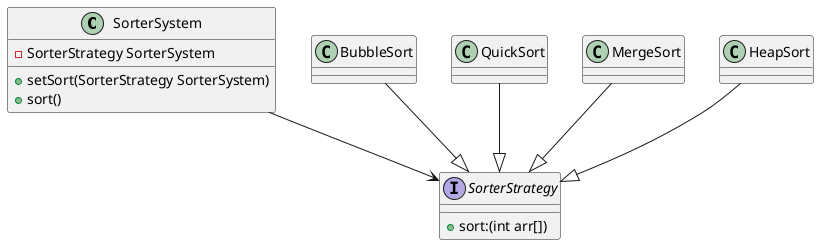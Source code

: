@startuml
'https://plantuml.com/class-diagram
class SorterSystem{
-SorterStrategy SorterSystem
+setSort(SorterStrategy SorterSystem)
+sort()
}
interface SorterStrategy{
+sort:(int arr[])
}
class BubbleSort
class QuickSort
class MergeSort
class HeapSort

SorterSystem-->SorterStrategy
BubbleSort--|>SorterStrategy
QuickSort--|>SorterStrategy
MergeSort--|>SorterStrategy
HeapSort--|>SorterStrategy
@enduml